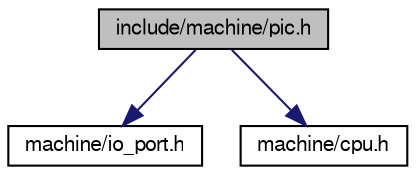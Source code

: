 digraph "include/machine/pic.h"
{
  bgcolor="transparent";
  edge [fontname="FreeSans",fontsize="10",labelfontname="FreeSans",labelfontsize="10"];
  node [fontname="FreeSans",fontsize="10",shape=record];
  Node1 [label="include/machine/pic.h",height=0.2,width=0.4,color="black", fillcolor="grey75", style="filled" fontcolor="black"];
  Node1 -> Node2 [color="midnightblue",fontsize="10",style="solid",fontname="FreeSans"];
  Node2 [label="machine/io_port.h",height=0.2,width=0.4,color="black",URL="$io__port_8h.html"];
  Node1 -> Node3 [color="midnightblue",fontsize="10",style="solid",fontname="FreeSans"];
  Node3 [label="machine/cpu.h",height=0.2,width=0.4,color="black",URL="$machine_2cpu_8h.html"];
}
